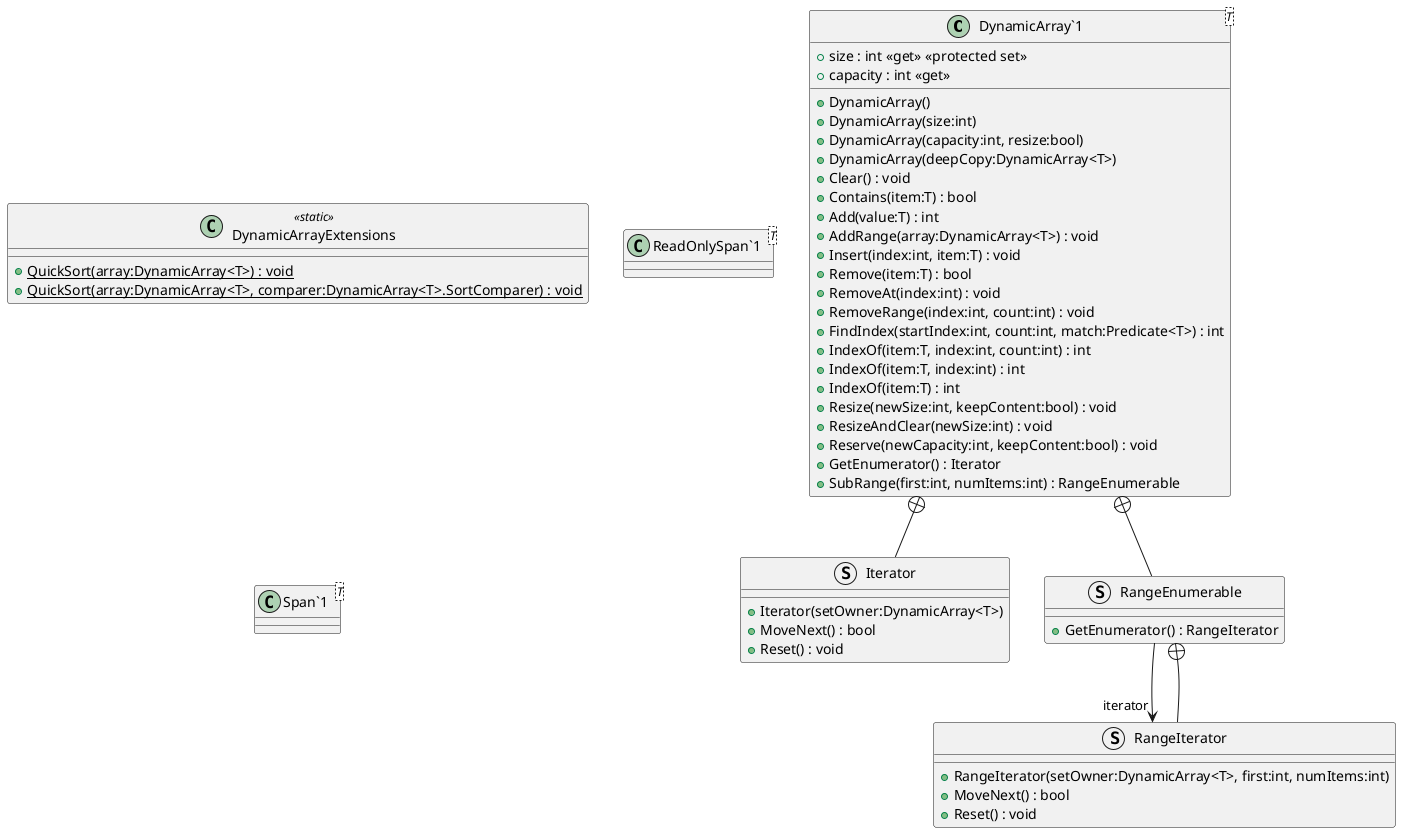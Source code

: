 @startuml
class "DynamicArray`1"<T> {
    + size : int <<get>> <<protected set>>
    + capacity : int <<get>>
    + DynamicArray()
    + DynamicArray(size:int)
    + DynamicArray(capacity:int, resize:bool)
    + DynamicArray(deepCopy:DynamicArray<T>)
    + Clear() : void
    + Contains(item:T) : bool
    + Add(value:T) : int
    + AddRange(array:DynamicArray<T>) : void
    + Insert(index:int, item:T) : void
    + Remove(item:T) : bool
    + RemoveAt(index:int) : void
    + RemoveRange(index:int, count:int) : void
    + FindIndex(startIndex:int, count:int, match:Predicate<T>) : int
    + IndexOf(item:T, index:int, count:int) : int
    + IndexOf(item:T, index:int) : int
    + IndexOf(item:T) : int
    + Resize(newSize:int, keepContent:bool) : void
    + ResizeAndClear(newSize:int) : void
    + Reserve(newCapacity:int, keepContent:bool) : void
    + GetEnumerator() : Iterator
    + SubRange(first:int, numItems:int) : RangeEnumerable
}
class DynamicArrayExtensions <<static>> {
    + {static} QuickSort(array:DynamicArray<T>) : void
    + {static} QuickSort(array:DynamicArray<T>, comparer:DynamicArray<T>.SortComparer) : void
}
class "ReadOnlySpan`1"<T> {
}
class "Span`1"<T> {
}
struct Iterator {
    + Iterator(setOwner:DynamicArray<T>)
    + MoveNext() : bool
    + Reset() : void
}
struct RangeEnumerable {
    + GetEnumerator() : RangeIterator
}
struct RangeIterator {
    + RangeIterator(setOwner:DynamicArray<T>, first:int, numItems:int)
    + MoveNext() : bool
    + Reset() : void
}
"DynamicArray`1" +-- Iterator
"DynamicArray`1" +-- RangeEnumerable
RangeEnumerable --> "iterator" RangeIterator
RangeEnumerable +-- RangeIterator
@enduml
